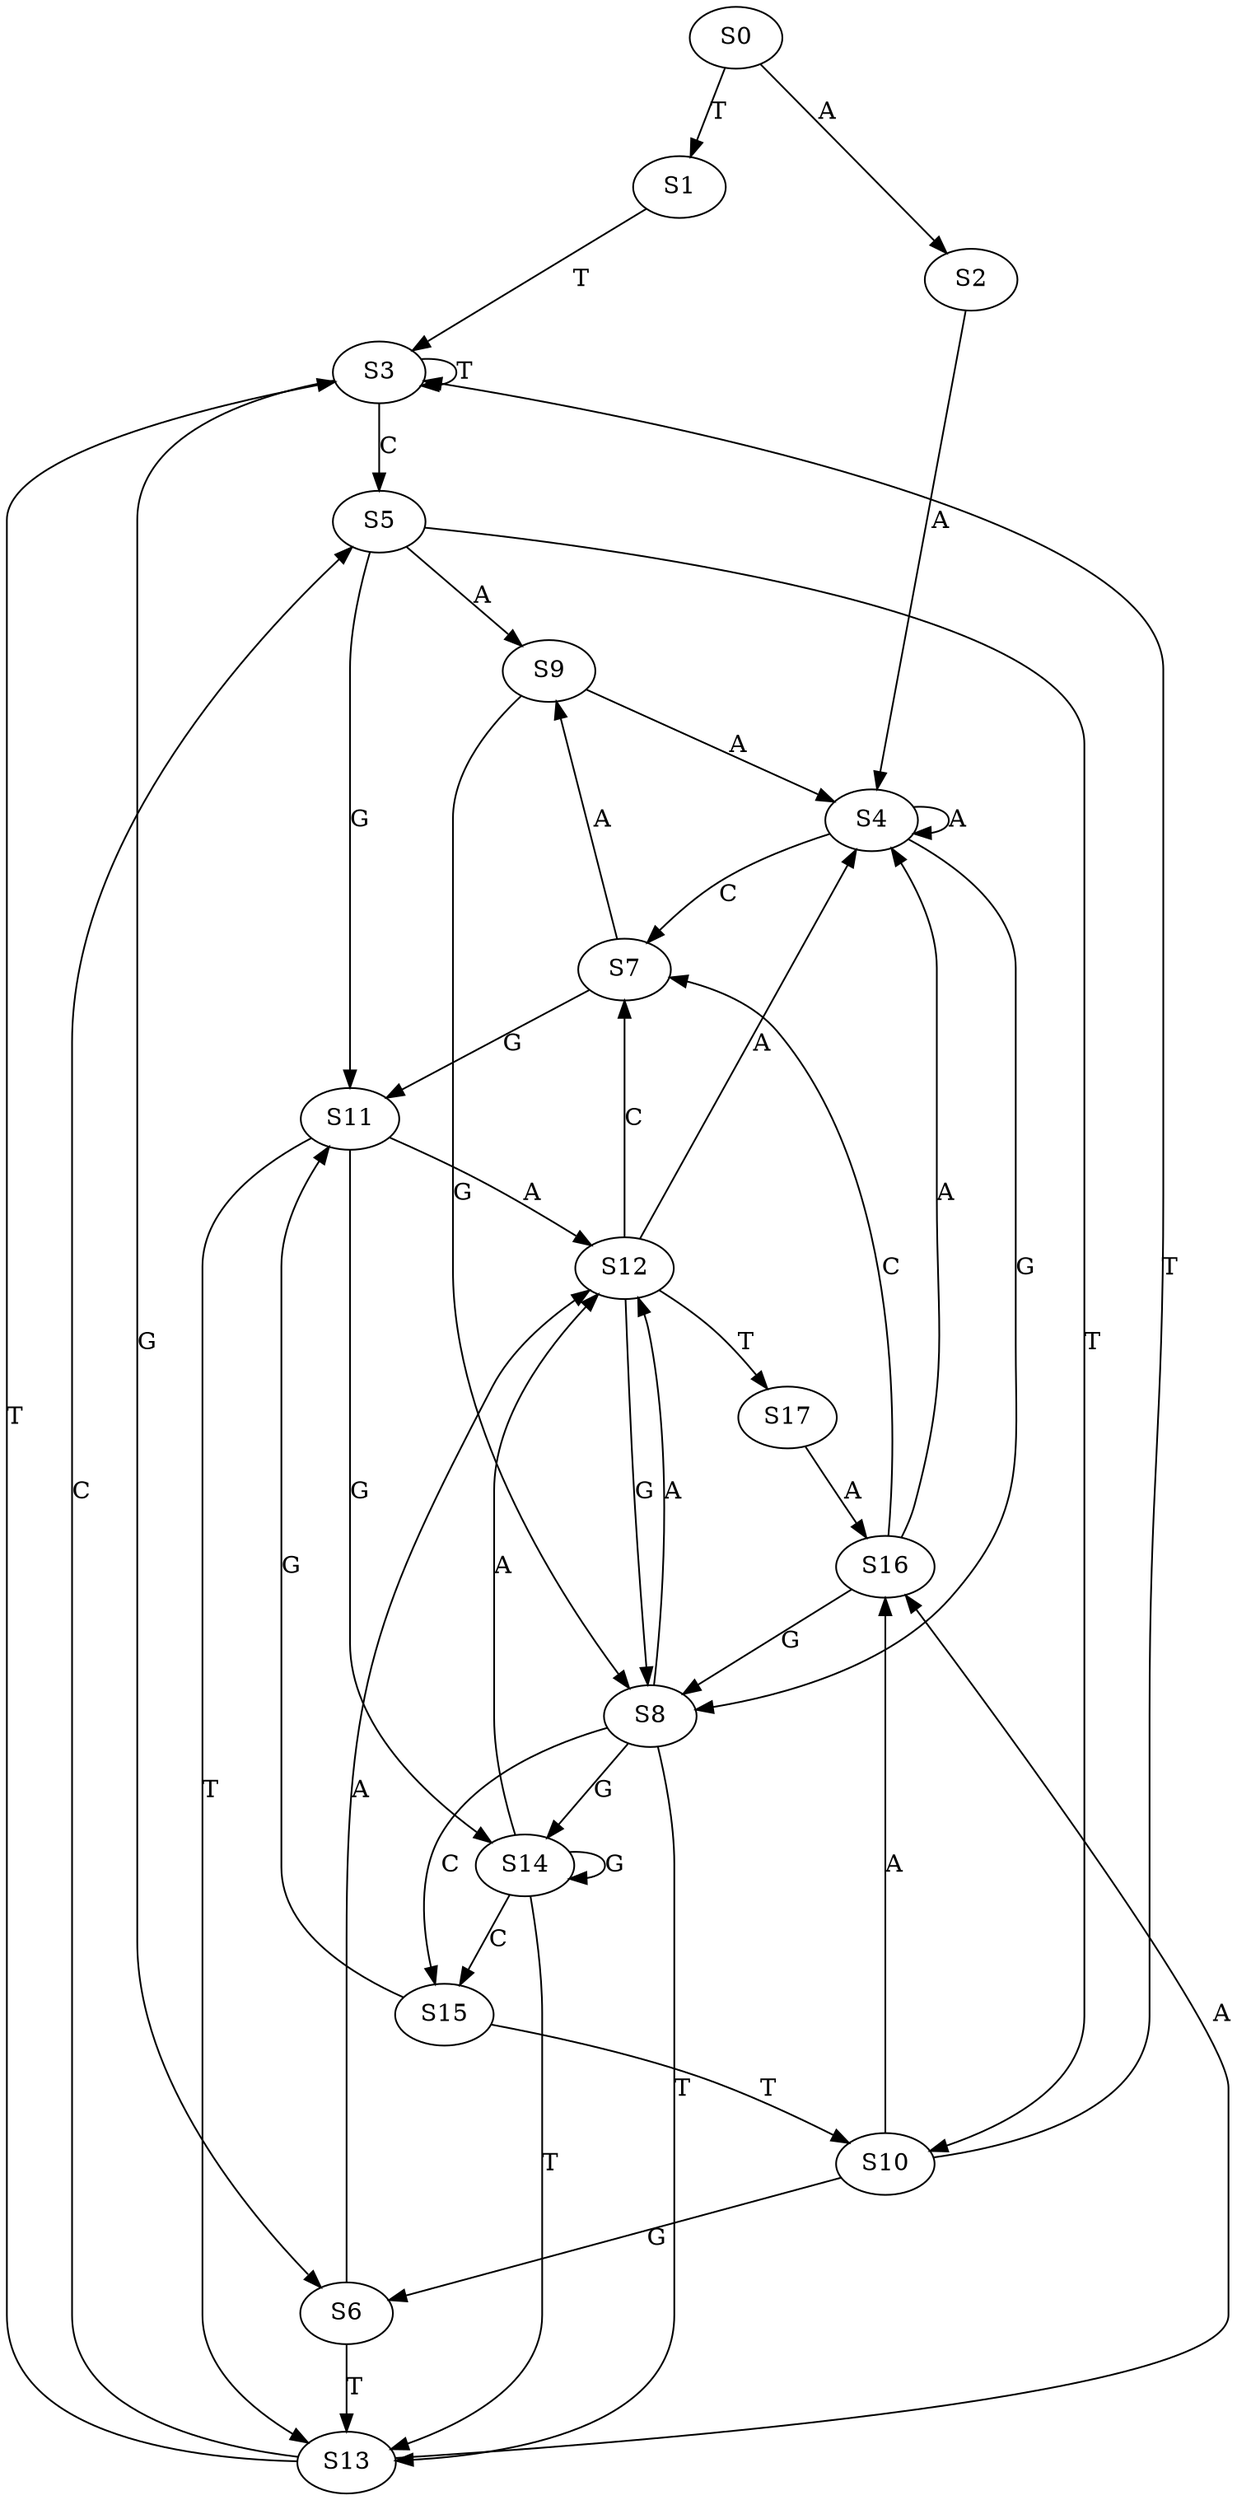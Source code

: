strict digraph  {
	S0 -> S1 [ label = T ];
	S0 -> S2 [ label = A ];
	S1 -> S3 [ label = T ];
	S2 -> S4 [ label = A ];
	S3 -> S5 [ label = C ];
	S3 -> S3 [ label = T ];
	S3 -> S6 [ label = G ];
	S4 -> S7 [ label = C ];
	S4 -> S4 [ label = A ];
	S4 -> S8 [ label = G ];
	S5 -> S9 [ label = A ];
	S5 -> S10 [ label = T ];
	S5 -> S11 [ label = G ];
	S6 -> S12 [ label = A ];
	S6 -> S13 [ label = T ];
	S7 -> S11 [ label = G ];
	S7 -> S9 [ label = A ];
	S8 -> S12 [ label = A ];
	S8 -> S13 [ label = T ];
	S8 -> S14 [ label = G ];
	S8 -> S15 [ label = C ];
	S9 -> S8 [ label = G ];
	S9 -> S4 [ label = A ];
	S10 -> S6 [ label = G ];
	S10 -> S3 [ label = T ];
	S10 -> S16 [ label = A ];
	S11 -> S14 [ label = G ];
	S11 -> S13 [ label = T ];
	S11 -> S12 [ label = A ];
	S12 -> S7 [ label = C ];
	S12 -> S17 [ label = T ];
	S12 -> S4 [ label = A ];
	S12 -> S8 [ label = G ];
	S13 -> S16 [ label = A ];
	S13 -> S3 [ label = T ];
	S13 -> S5 [ label = C ];
	S14 -> S13 [ label = T ];
	S14 -> S12 [ label = A ];
	S14 -> S15 [ label = C ];
	S14 -> S14 [ label = G ];
	S15 -> S10 [ label = T ];
	S15 -> S11 [ label = G ];
	S16 -> S8 [ label = G ];
	S16 -> S7 [ label = C ];
	S16 -> S4 [ label = A ];
	S17 -> S16 [ label = A ];
}
